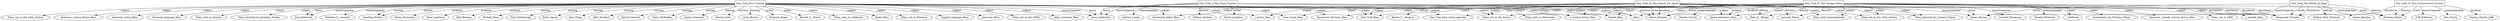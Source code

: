 digraph dbpedia {
Star_Trek_First_Contact[shape=box];
Star_Trek_First_Contact -> Joel_Goldsmith [label="musicComposer"];
Star_Trek_First_Contact -> Jerry_Goldsmith [label="musicComposer"];
Star_Trek_First_Contact -> Matthew_F__Leonetti [label="cinematography"];
Star_Trek_First_Contact -> Jonathan_Frakes [label="director"];
Star_Trek_First_Contact -> Paramount_Pictures [label="distributor"];
Star_Trek_First_Contact -> Joel_Goldsmith [label="music"];
Star_Trek_First_Contact -> Jerry_Goldsmith [label="music"];
Star_Trek_First_Contact -> Marty_Hornstein [label="producer"];
Star_Trek_First_Contact -> Peter_Lauritson [label="producer"];
Star_Trek_First_Contact -> Rick_Berman [label="producer"];
Star_Trek_First_Contact -> Michael_Dorn [label="starring"];
Star_Trek_First_Contact -> Neal_McDonough [label="starring"];
Star_Trek_First_Contact -> Brent_Spiner [label="starring"];
Star_Trek_First_Contact -> Alice_Krige [label="starring"];
Star_Trek_First_Contact -> Alfre_Woodard [label="starring"];
Star_Trek_First_Contact -> Patrick_Stewart [label="starring"];
Star_Trek_First_Contact -> Jonathan_Frakes [label="starring"];
Star_Trek_First_Contact -> Gates_McFadden [label="starring"];
Star_Trek_First_Contact -> James_Cromwell [label="starring"];
Star_Trek_First_Contact -> Marina_Sirtis [label="starring"];
Star_Trek_First_Contact -> LeVar_Burton [label="starring"];
Star_Trek_First_Contact -> Brannon_Braga [label="writer"];
Star_Trek_First_Contact -> Ronald_D__Moore [label="writer"];
Star_Trek_First_Contact -> Time_travel_films [label="subject"];
Star_Trek_First_Contact -> Films_shot_in_California [label="subject"];
Star_Trek_First_Contact -> Robot_films [label="subject"];
Star_Trek_First_Contact -> Films_set_in_Montana [label="subject"];
Star_Trek_First_Contact -> English_language_films [label="subject"];
Star_Trek_First_Contact -> American_films [label="subject"];
Star_Trek_First_Contact -> s_action_films [label="subject"];
Star_Trek_First_Contact -> s_science_fiction_films [label="subject"];
Star_Trek_First_Contact -> _films [label="subject"];
Star_Trek_First_Contact -> Paramount_Pictures_films [label="subject"];
Star_Trek_First_Contact -> Films_set_in_the_2060s [label="subject"];
Star_Trek_First_Contact -> Films_set_in_the_future [label="subject"];
Star_Trek_First_Contact -> Alien_visitation_films [label="subject"];
Star_Trek_First_Contact -> Space_adventure_films [label="subject"];
Star_Trek_First_Contact -> Films_set_in_the_24th_century [label="subject"];
Star_Trek_First_Contact -> Sequel_films [label="subject"];
Star_Trek_First_Contact -> American_science_fiction_films [label="subject"];
Star_Trek_First_Contact -> American_action_films [label="subject"];
Star_Trek_First_Contact -> Directorial_debut_films [label="subject"];
Star_Trek_First_Contact -> Fictional_language_films [label="subject"];
Star_Trek_First_Contact -> Films_shot_in_Arizona [label="subject"];
Star_Trek_First_Contact -> Star_Trek_films [label="subject"];
Star_Trek_First_Contact -> Star_Trek_time_travel_episodes [label="subject"];
Star_Trek_First_Contact -> Films_directed_by_Jonathan_Frakes [label="subject"];

Star_Trek_III_The_Search_for_Spock[shape=box];
Star_Trek_III_The_Search_for_Spock -> Robert_F__Shugrue [label="editing"];
Star_Trek_III_The_Search_for_Spock -> James_Horner [label="musicComposer"];
Star_Trek_III_The_Search_for_Spock -> Charles_Correll [label="cinematography"];
Star_Trek_III_The_Search_for_Spock -> Leonard_Nimoy [label="director"];
Star_Trek_III_The_Search_for_Spock -> Paramount_Pictures [label="distributor"];
Star_Trek_III_The_Search_for_Spock -> James_Horner [label="music"];
Star_Trek_III_The_Search_for_Spock -> Harve_Bennett [label="producer"];
Star_Trek_III_The_Search_for_Spock -> Harve_Bennett [label="writer"];
Star_Trek_III_The_Search_for_Spock -> Films_shot_anamorphically [label="subject"];
Star_Trek_III_The_Search_for_Spock -> Films_set_in_the_23rd_century [label="subject"];
Star_Trek_III_The_Search_for_Spock -> Films_shot_in_Metrocolor [label="subject"];
Star_Trek_III_The_Search_for_Spock -> s_science_fiction_films [label="subject"];
Star_Trek_III_The_Search_for_Spock -> s_action_films [label="subject"];
Star_Trek_III_The_Search_for_Spock -> Films_set_in_the_future [label="subject"];
Star_Trek_III_The_Search_for_Spock -> _films [label="subject"];
Star_Trek_III_The_Search_for_Spock -> Space_adventure_films [label="subject"];
Star_Trek_III_The_Search_for_Spock -> Films_directed_by_Leonard_Nimoy [label="subject"];
Star_Trek_III_The_Search_for_Spock -> Sequel_films [label="subject"];
Star_Trek_III_The_Search_for_Spock -> Directorial_debut_films [label="subject"];
Star_Trek_III_The_Search_for_Spock -> Star_Trek_films [label="subject"];

Star_Trek_IV_The_Voyage_Home[shape=box];
Star_Trek_IV_The_Voyage_Home -> Peter_E__Berger [label="editing"];
Star_Trek_IV_The_Voyage_Home -> Leonard_Rosenman [label="musicComposer"];
Star_Trek_IV_The_Voyage_Home -> Donald_Peterman [label="cinematography"];
Star_Trek_IV_The_Voyage_Home -> Leonard_Nimoy [label="director"];
Star_Trek_IV_The_Voyage_Home -> Paramount_Pictures [label="distributor"];
Star_Trek_IV_The_Voyage_Home -> Harve_Bennett [label="producer"];
Star_Trek_IV_The_Voyage_Home -> Nicholas_Meyer [label="writer"];
Star_Trek_IV_The_Voyage_Home -> Harve_Bennett [label="writer"];
Star_Trek_IV_The_Voyage_Home -> Time_travel_films [label="subject"];
Star_Trek_IV_The_Voyage_Home -> Films_shot_anamorphically [label="subject"];
Star_Trek_IV_The_Voyage_Home -> _California [label="subject"];
Star_Trek_IV_The_Voyage_Home -> Films_set_in_the_23rd_century [label="subject"];
Star_Trek_IV_The_Voyage_Home -> Screenplays_by_Nicholas_Meyer [label="subject"];
Star_Trek_IV_The_Voyage_Home -> American_comedy_science_fiction_films [label="subject"];
Star_Trek_IV_The_Voyage_Home -> s_science_fiction_films [label="subject"];
Star_Trek_IV_The_Voyage_Home -> _films [label="subject"];
Star_Trek_IV_The_Voyage_Home -> Paramount_Pictures_films [label="subject"];
Star_Trek_IV_The_Voyage_Home -> Films_set_in_the_future [label="subject"];
Star_Trek_IV_The_Voyage_Home -> Space_adventure_films [label="subject"];
Star_Trek_IV_The_Voyage_Home -> Films_directed_by_Leonard_Nimoy [label="subject"];
Star_Trek_IV_The_Voyage_Home -> Films_set_in_1986 [label="subject"];
Star_Trek_IV_The_Voyage_Home -> Sequel_films [label="subject"];
Star_Trek_IV_The_Voyage_Home -> s_comedy_films [label="subject"];
Star_Trek_IV_The_Voyage_Home -> Star_Trek_films [label="subject"];
Star_Trek_IV_The_Voyage_Home -> Star_Trek_time_travel_episodes [label="subject"];

Star_Trek_The_Wrath_of_Khan[shape=box];
Star_Trek_The_Wrath_of_Khan -> William_Paul_Dornisch [label="editing"];
Star_Trek_The_Wrath_of_Khan -> James_Horner [label="musicComposer"];
Star_Trek_The_Wrath_of_Khan -> Gayne_Rescher [label="cinematography"];
Star_Trek_The_Wrath_of_Khan -> Nicholas_Meyer [label="director"];
Star_Trek_The_Wrath_of_Khan -> Paramount_Pictures [label="distributor"];
Star_Trek_The_Wrath_of_Khan -> James_Horner [label="music"];
Star_Trek_The_Wrath_of_Khan -> Paramount_Pictures [label="studio"];

Star_Trek_V_The_Final_Frontier[shape=box];
Star_Trek_V_The_Final_Frontier -> Peter_E__Berger [label="editing"];
Star_Trek_V_The_Final_Frontier -> Jerry_Goldsmith [label="musicComposer"];
Star_Trek_V_The_Final_Frontier -> Andrew_Laszlo [label="cinematography"];
Star_Trek_V_The_Final_Frontier -> William_Shatner [label="director"];
Star_Trek_V_The_Final_Frontier -> Paramount_Pictures [label="distributor"];
Star_Trek_V_The_Final_Frontier -> Jerry_Goldsmith [label="music"];
Star_Trek_V_The_Final_Frontier -> Harve_Bennett [label="producer"];
Star_Trek_V_The_Final_Frontier -> David_Loughery [label="writer"];

Star_Trek_VI_The_Undiscovered_Country[shape=box];
Star_Trek_VI_The_Undiscovered_Country -> Cliff_Eidelman [label="musicComposer"];
Star_Trek_VI_The_Undiscovered_Country -> Hiro_Narita [label="cinematography"];
Star_Trek_VI_The_Undiscovered_Country -> Nicholas_Meyer [label="director"];
Star_Trek_VI_The_Undiscovered_Country -> Paramount_Pictures [label="distributor"];
Star_Trek_VI_The_Undiscovered_Country -> Steven_Charles_Jaffe [label="producer"];
Star_Trek_VI_The_Undiscovered_Country -> Nicholas_Meyer [label="writer"];

}
